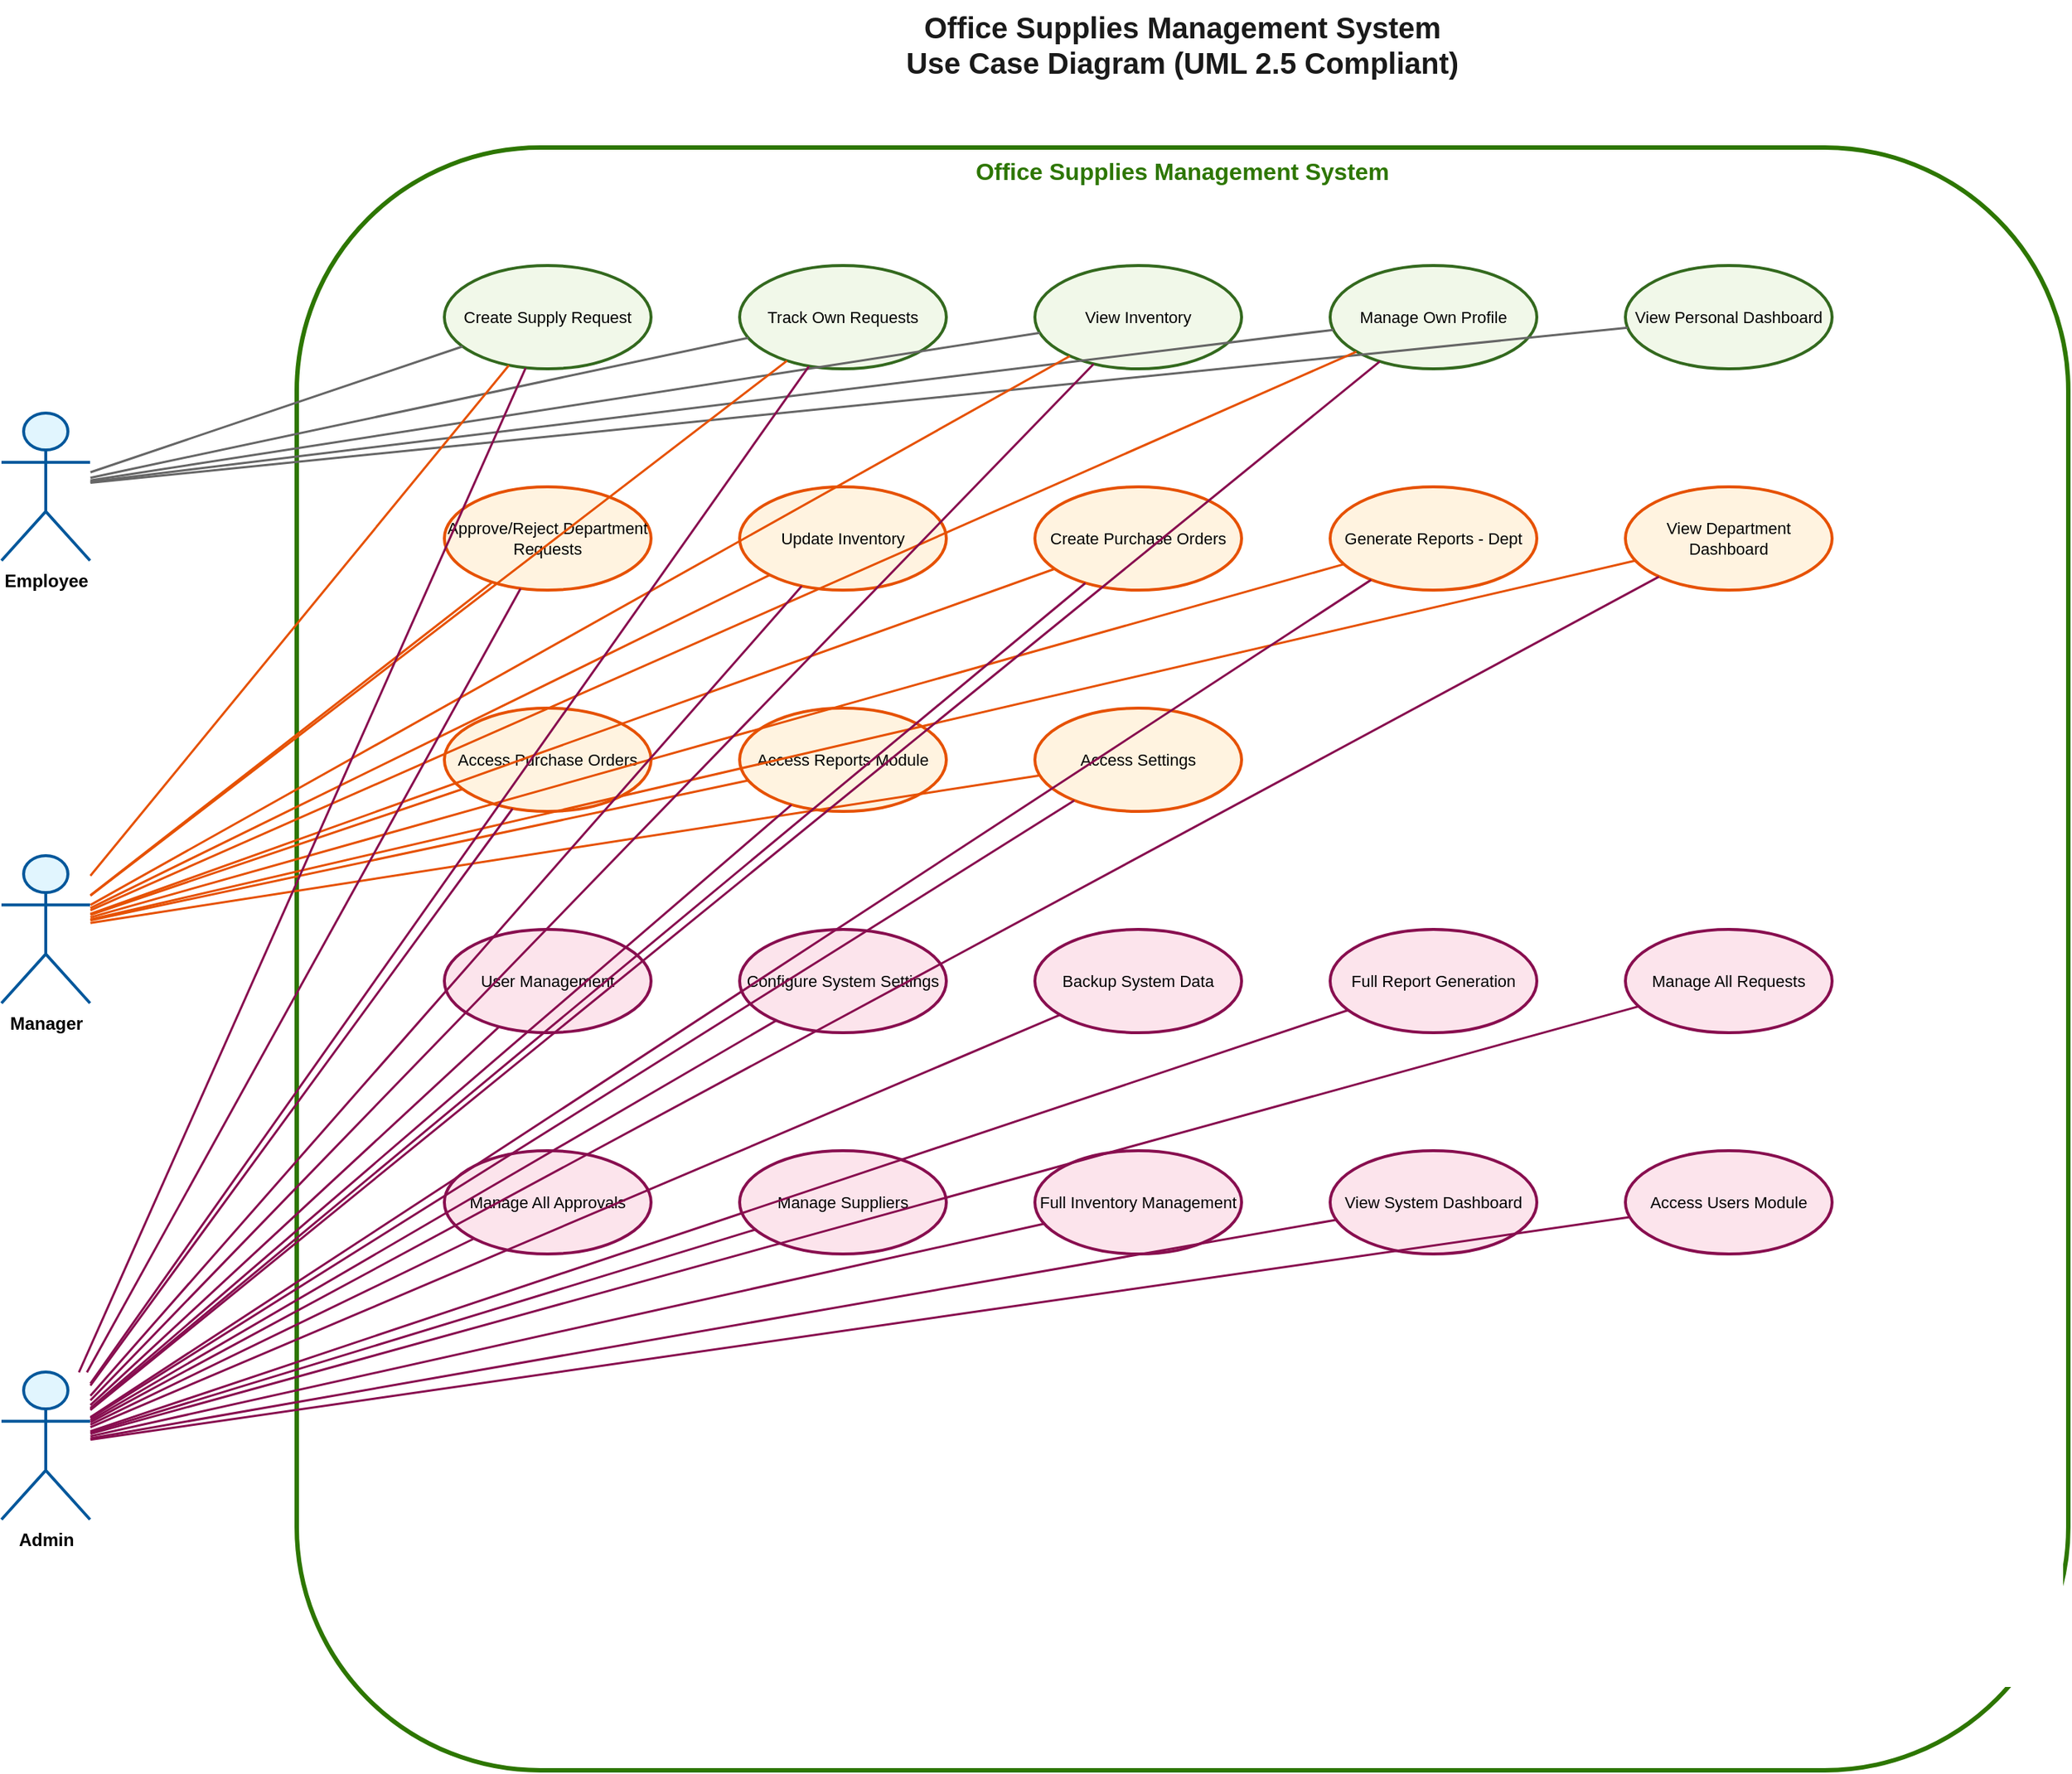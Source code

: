 <mxfile>
    <diagram id="use-case-system-uml25" name="Professional Use Case Diagram - UML 2.5 Compliant">
        <mxGraphModel dx="2464" dy="1062" grid="1" gridSize="10" guides="1" tooltips="1" connect="1" arrows="1" fold="1" page="1" pageScale="1" pageWidth="2000" pageHeight="1400" math="1" shadow="0">
            <root>
                <mxCell id="0"/>
                <mxCell id="1" parent="0"/>
                <mxCell id="title" value="Office Supplies Management System&#10;Use Case Diagram (UML 2.5 Compliant)" style="text;html=1;strokeColor=none;fillColor=none;align=center;verticalAlign=middle;whiteSpace=wrap;rounded=0;fontSize=20;fontStyle=1;fontColor=#1a1a1a;" parent="1" vertex="1">
                    <mxGeometry x="700" y="20" width="600" height="60" as="geometry"/>
                </mxCell>
                <mxCell id="system-boundary" value="Office Supplies Management System" style="rounded=1;whiteSpace=wrap;html=1;fillColor=none;strokeColor=#2D7600;strokeWidth=3;fontSize=16;fontStyle=1;fontColor=#2D7600;verticalAlign=top;align=center;" parent="1" vertex="1">
                    <mxGeometry x="400" y="120" width="1200" height="1100" as="geometry"/>
                </mxCell>
                <mxCell id="employee-actor" value="Employee" style="shape=umlActor;verticalLabelPosition=bottom;verticalAlign=top;html=1;fillColor=#e1f5fe;strokeColor=#01579b;strokeWidth=2;fontSize=12;fontStyle=1;" parent="1" vertex="1">
                    <mxGeometry x="200" y="300" width="60" height="100" as="geometry"/>
                </mxCell>
                <mxCell id="manager-actor" value="Manager" style="shape=umlActor;verticalLabelPosition=bottom;verticalAlign=top;html=1;fillColor=#e1f5fe;strokeColor=#01579b;strokeWidth=2;fontSize=12;fontStyle=1;" parent="1" vertex="1">
                    <mxGeometry x="200" y="600" width="60" height="100" as="geometry"/>
                </mxCell>
                <mxCell id="admin-actor" value="Admin" style="shape=umlActor;verticalLabelPosition=bottom;verticalAlign=top;html=1;fillColor=#e1f5fe;strokeColor=#01579b;strokeWidth=2;fontSize=12;fontStyle=1;" parent="1" vertex="1">
                    <mxGeometry x="200" y="950" width="60" height="100" as="geometry"/>
                </mxCell>
                <mxCell id="create-supply-request" value="Create Supply Request" style="ellipse;whiteSpace=wrap;html=1;fillColor=#f1f8e9;strokeColor=#33691e;strokeWidth=2;fontSize=11;" parent="1" vertex="1">
                    <mxGeometry x="500" y="200" width="140" height="70" as="geometry"/>
                </mxCell>
                <mxCell id="track-own-requests" value="Track Own Requests" style="ellipse;whiteSpace=wrap;html=1;fillColor=#f1f8e9;strokeColor=#33691e;strokeWidth=2;fontSize=11;" parent="1" vertex="1">
                    <mxGeometry x="700" y="200" width="140" height="70" as="geometry"/>
                </mxCell>
                <mxCell id="view-inventory" value="View Inventory" style="ellipse;whiteSpace=wrap;html=1;fillColor=#f1f8e9;strokeColor=#33691e;strokeWidth=2;fontSize=11;" parent="1" vertex="1">
                    <mxGeometry x="900" y="200" width="140" height="70" as="geometry"/>
                </mxCell>
                <mxCell id="manage-own-profile" value="Manage Own Profile" style="ellipse;whiteSpace=wrap;html=1;fillColor=#f1f8e9;strokeColor=#33691e;strokeWidth=2;fontSize=11;" parent="1" vertex="1">
                    <mxGeometry x="1100" y="200" width="140" height="70" as="geometry"/>
                </mxCell>
                <mxCell id="view-personal-dashboard" value="View Personal Dashboard" style="ellipse;whiteSpace=wrap;html=1;fillColor=#f1f8e9;strokeColor=#33691e;strokeWidth=2;fontSize=11;" parent="1" vertex="1">
                    <mxGeometry x="1300" y="200" width="140" height="70" as="geometry"/>
                </mxCell>
                <mxCell id="approve-reject-requests" value="Approve/Reject Department Requests" style="ellipse;whiteSpace=wrap;html=1;fillColor=#fff3e0;strokeColor=#e65100;strokeWidth=2;fontSize=11;" parent="1" vertex="1">
                    <mxGeometry x="500" y="350" width="140" height="70" as="geometry"/>
                </mxCell>
                <mxCell id="update-inventory" value="Update Inventory" style="ellipse;whiteSpace=wrap;html=1;fillColor=#fff3e0;strokeColor=#e65100;strokeWidth=2;fontSize=11;" parent="1" vertex="1">
                    <mxGeometry x="700" y="350" width="140" height="70" as="geometry"/>
                </mxCell>
                <mxCell id="create-purchase-orders" value="Create Purchase Orders" style="ellipse;whiteSpace=wrap;html=1;fillColor=#fff3e0;strokeColor=#e65100;strokeWidth=2;fontSize=11;" parent="1" vertex="1">
                    <mxGeometry x="900" y="350" width="140" height="70" as="geometry"/>
                </mxCell>
                <mxCell id="generate-dept-reports" value="Generate Reports - Dept" style="ellipse;whiteSpace=wrap;html=1;fillColor=#fff3e0;strokeColor=#e65100;strokeWidth=2;fontSize=11;" parent="1" vertex="1">
                    <mxGeometry x="1100" y="350" width="140" height="70" as="geometry"/>
                </mxCell>
                <mxCell id="view-dept-dashboard" value="View Department Dashboard" style="ellipse;whiteSpace=wrap;html=1;fillColor=#fff3e0;strokeColor=#e65100;strokeWidth=2;fontSize=11;" parent="1" vertex="1">
                    <mxGeometry x="1300" y="350" width="140" height="70" as="geometry"/>
                </mxCell>
                <mxCell id="access-purchase-orders" value="Access Purchase Orders" style="ellipse;whiteSpace=wrap;html=1;fillColor=#fff3e0;strokeColor=#e65100;strokeWidth=2;fontSize=11;" parent="1" vertex="1">
                    <mxGeometry x="500" y="500" width="140" height="70" as="geometry"/>
                </mxCell>
                <mxCell id="access-reports-module" value="Access Reports Module" style="ellipse;whiteSpace=wrap;html=1;fillColor=#fff3e0;strokeColor=#e65100;strokeWidth=2;fontSize=11;" parent="1" vertex="1">
                    <mxGeometry x="700" y="500" width="140" height="70" as="geometry"/>
                </mxCell>
                <mxCell id="access-settings" value="Access Settings" style="ellipse;whiteSpace=wrap;html=1;fillColor=#fff3e0;strokeColor=#e65100;strokeWidth=2;fontSize=11;" parent="1" vertex="1">
                    <mxGeometry x="900" y="500" width="140" height="70" as="geometry"/>
                </mxCell>
                <mxCell id="user-management" value="User Management" style="ellipse;whiteSpace=wrap;html=1;fillColor=#fce4ec;strokeColor=#880e4f;strokeWidth=2;fontSize=11;" parent="1" vertex="1">
                    <mxGeometry x="500" y="650" width="140" height="70" as="geometry"/>
                </mxCell>
                <mxCell id="configure-system-settings" value="Configure System Settings" style="ellipse;whiteSpace=wrap;html=1;fillColor=#fce4ec;strokeColor=#880e4f;strokeWidth=2;fontSize=11;" parent="1" vertex="1">
                    <mxGeometry x="700" y="650" width="140" height="70" as="geometry"/>
                </mxCell>
                <mxCell id="backup-system-data" value="Backup System Data" style="ellipse;whiteSpace=wrap;html=1;fillColor=#fce4ec;strokeColor=#880e4f;strokeWidth=2;fontSize=11;" parent="1" vertex="1">
                    <mxGeometry x="900" y="650" width="140" height="70" as="geometry"/>
                </mxCell>
                <mxCell id="full-report-generation" value="Full Report Generation" style="ellipse;whiteSpace=wrap;html=1;fillColor=#fce4ec;strokeColor=#880e4f;strokeWidth=2;fontSize=11;" parent="1" vertex="1">
                    <mxGeometry x="1100" y="650" width="140" height="70" as="geometry"/>
                </mxCell>
                <mxCell id="manage-all-requests" value="Manage All Requests" style="ellipse;whiteSpace=wrap;html=1;fillColor=#fce4ec;strokeColor=#880e4f;strokeWidth=2;fontSize=11;" parent="1" vertex="1">
                    <mxGeometry x="1300" y="650" width="140" height="70" as="geometry"/>
                </mxCell>
                <mxCell id="manage-all-approvals" value="Manage All Approvals" style="ellipse;whiteSpace=wrap;html=1;fillColor=#fce4ec;strokeColor=#880e4f;strokeWidth=2;fontSize=11;" parent="1" vertex="1">
                    <mxGeometry x="500" y="800" width="140" height="70" as="geometry"/>
                </mxCell>
                <mxCell id="manage-suppliers" value="Manage Suppliers" style="ellipse;whiteSpace=wrap;html=1;fillColor=#fce4ec;strokeColor=#880e4f;strokeWidth=2;fontSize=11;" parent="1" vertex="1">
                    <mxGeometry x="700" y="800" width="140" height="70" as="geometry"/>
                </mxCell>
                <mxCell id="full-inventory-management" value="Full Inventory Management" style="ellipse;whiteSpace=wrap;html=1;fillColor=#fce4ec;strokeColor=#880e4f;strokeWidth=2;fontSize=11;" parent="1" vertex="1">
                    <mxGeometry x="900" y="800" width="140" height="70" as="geometry"/>
                </mxCell>
                <mxCell id="view-system-dashboard" value="View System Dashboard" style="ellipse;whiteSpace=wrap;html=1;fillColor=#fce4ec;strokeColor=#880e4f;strokeWidth=2;fontSize=11;" parent="1" vertex="1">
                    <mxGeometry x="1100" y="800" width="140" height="70" as="geometry"/>
                </mxCell>
                <mxCell id="access-users-module" value="Access Users Module" style="ellipse;whiteSpace=wrap;html=1;fillColor=#fce4ec;strokeColor=#880e4f;strokeWidth=2;fontSize=11;" parent="1" vertex="1">
                    <mxGeometry x="1300" y="800" width="140" height="70" as="geometry"/>
                </mxCell>
                <mxCell id="emp-create-request" value="" style="endArrow=none;html=1;strokeColor=#666666;strokeWidth=1.5;" parent="1" source="employee-actor" target="create-supply-request" edge="1">
                    <mxGeometry width="50" height="50" relative="1" as="geometry">
                        <mxPoint x="300" y="400" as="sourcePoint"/>
                        <mxPoint x="350" y="350" as="targetPoint"/>
                    </mxGeometry>
                </mxCell>
                <mxCell id="emp-track-requests" value="" style="endArrow=none;html=1;strokeColor=#666666;strokeWidth=1.5;" parent="1" source="employee-actor" target="track-own-requests" edge="1">
                    <mxGeometry width="50" height="50" relative="1" as="geometry">
                        <mxPoint x="300" y="400" as="sourcePoint"/>
                        <mxPoint x="350" y="350" as="targetPoint"/>
                    </mxGeometry>
                </mxCell>
                <mxCell id="emp-view-inventory" value="" style="endArrow=none;html=1;strokeColor=#666666;strokeWidth=1.5;" parent="1" source="employee-actor" target="view-inventory" edge="1">
                    <mxGeometry width="50" height="50" relative="1" as="geometry">
                        <mxPoint x="300" y="400" as="sourcePoint"/>
                        <mxPoint x="350" y="350" as="targetPoint"/>
                    </mxGeometry>
                </mxCell>
                <mxCell id="emp-manage-profile" value="" style="endArrow=none;html=1;strokeColor=#666666;strokeWidth=1.5;" parent="1" source="employee-actor" target="manage-own-profile" edge="1">
                    <mxGeometry width="50" height="50" relative="1" as="geometry">
                        <mxPoint x="300" y="400" as="sourcePoint"/>
                        <mxPoint x="350" y="350" as="targetPoint"/>
                    </mxGeometry>
                </mxCell>
                <mxCell id="emp-view-dashboard" value="" style="endArrow=none;html=1;strokeColor=#666666;strokeWidth=1.5;" parent="1" source="employee-actor" target="view-personal-dashboard" edge="1">
                    <mxGeometry width="50" height="50" relative="1" as="geometry">
                        <mxPoint x="300" y="400" as="sourcePoint"/>
                        <mxPoint x="350" y="350" as="targetPoint"/>
                    </mxGeometry>
                </mxCell>
                <mxCell id="mgr-create-request" value="" style="endArrow=none;html=1;strokeColor=#e65100;strokeWidth=1.5;" parent="1" source="manager-actor" target="create-supply-request" edge="1">
                    <mxGeometry width="50" height="50" relative="1" as="geometry">
                        <mxPoint x="300" y="600" as="sourcePoint"/>
                        <mxPoint x="350" y="550" as="targetPoint"/>
                    </mxGeometry>
                </mxCell>
                <mxCell id="mgr-track-requests" value="" style="endArrow=none;html=1;strokeColor=#e65100;strokeWidth=1.5;" parent="1" source="manager-actor" target="track-own-requests" edge="1">
                    <mxGeometry width="50" height="50" relative="1" as="geometry">
                        <mxPoint x="300" y="600" as="sourcePoint"/>
                        <mxPoint x="350" y="550" as="targetPoint"/>
                    </mxGeometry>
                </mxCell>
                <mxCell id="mgr-view-inventory" value="" style="endArrow=none;html=1;strokeColor=#e65100;strokeWidth=1.5;" parent="1" source="manager-actor" target="view-inventory" edge="1">
                    <mxGeometry width="50" height="50" relative="1" as="geometry">
                        <mxPoint x="300" y="600" as="sourcePoint"/>
                        <mxPoint x="350" y="550" as="targetPoint"/>
                    </mxGeometry>
                </mxCell>
                <mxCell id="mgr-manage-profile" value="" style="endArrow=none;html=1;strokeColor=#e65100;strokeWidth=1.5;" parent="1" source="manager-actor" target="manage-own-profile" edge="1">
                    <mxGeometry width="50" height="50" relative="1" as="geometry">
                        <mxPoint x="300" y="600" as="sourcePoint"/>
                        <mxPoint x="350" y="550" as="targetPoint"/>
                    </mxGeometry>
                </mxCell>
                <mxCell id="mgr-approve-reject" value="" style="endArrow=none;html=1;strokeColor=#e65100;strokeWidth=1.5;" parent="1" source="manager-actor" target="approve-reject-requests" edge="1">
                    <mxGeometry width="50" height="50" relative="1" as="geometry">
                        <mxPoint x="300" y="600" as="sourcePoint"/>
                        <mxPoint x="350" y="550" as="targetPoint"/>
                    </mxGeometry>
                </mxCell>
                <mxCell id="mgr-update-inventory" value="" style="endArrow=none;html=1;strokeColor=#e65100;strokeWidth=1.5;" parent="1" source="manager-actor" target="update-inventory" edge="1">
                    <mxGeometry width="50" height="50" relative="1" as="geometry">
                        <mxPoint x="300" y="600" as="sourcePoint"/>
                        <mxPoint x="350" y="550" as="targetPoint"/>
                    </mxGeometry>
                </mxCell>
                <mxCell id="mgr-create-purchase-orders" value="" style="endArrow=none;html=1;strokeColor=#e65100;strokeWidth=1.5;" parent="1" source="manager-actor" target="create-purchase-orders" edge="1">
                    <mxGeometry width="50" height="50" relative="1" as="geometry">
                        <mxPoint x="300" y="600" as="sourcePoint"/>
                        <mxPoint x="350" y="550" as="targetPoint"/>
                    </mxGeometry>
                </mxCell>
                <mxCell id="mgr-generate-reports" value="" style="endArrow=none;html=1;strokeColor=#e65100;strokeWidth=1.5;" parent="1" source="manager-actor" target="generate-dept-reports" edge="1">
                    <mxGeometry width="50" height="50" relative="1" as="geometry">
                        <mxPoint x="300" y="600" as="sourcePoint"/>
                        <mxPoint x="350" y="550" as="targetPoint"/>
                    </mxGeometry>
                </mxCell>
                <mxCell id="mgr-view-dept-dashboard" value="" style="endArrow=none;html=1;strokeColor=#e65100;strokeWidth=1.5;" parent="1" source="manager-actor" target="view-dept-dashboard" edge="1">
                    <mxGeometry width="50" height="50" relative="1" as="geometry">
                        <mxPoint x="300" y="600" as="sourcePoint"/>
                        <mxPoint x="350" y="550" as="targetPoint"/>
                    </mxGeometry>
                </mxCell>
                <mxCell id="mgr-access-purchase-orders" value="" style="endArrow=none;html=1;strokeColor=#e65100;strokeWidth=1.5;" parent="1" source="manager-actor" target="access-purchase-orders" edge="1">
                    <mxGeometry width="50" height="50" relative="1" as="geometry">
                        <mxPoint x="300" y="600" as="sourcePoint"/>
                        <mxPoint x="350" y="550" as="targetPoint"/>
                    </mxGeometry>
                </mxCell>
                <mxCell id="mgr-access-reports" value="" style="endArrow=none;html=1;strokeColor=#e65100;strokeWidth=1.5;" parent="1" source="manager-actor" target="access-reports-module" edge="1">
                    <mxGeometry width="50" height="50" relative="1" as="geometry">
                        <mxPoint x="300" y="600" as="sourcePoint"/>
                        <mxPoint x="350" y="550" as="targetPoint"/>
                    </mxGeometry>
                </mxCell>
                <mxCell id="mgr-access-settings" value="" style="endArrow=none;html=1;strokeColor=#e65100;strokeWidth=1.5;" parent="1" source="manager-actor" target="access-settings" edge="1">
                    <mxGeometry width="50" height="50" relative="1" as="geometry">
                        <mxPoint x="300" y="600" as="sourcePoint"/>
                        <mxPoint x="350" y="550" as="targetPoint"/>
                    </mxGeometry>
                </mxCell>
                <mxCell id="admin-create-request" value="" style="endArrow=none;html=1;strokeColor=#880e4f;strokeWidth=1.5;" parent="1" source="admin-actor" target="create-supply-request" edge="1">
                    <mxGeometry width="50" height="50" relative="1" as="geometry">
                        <mxPoint x="300" y="1000" as="sourcePoint"/>
                        <mxPoint x="350" y="950" as="targetPoint"/>
                    </mxGeometry>
                </mxCell>
                <mxCell id="admin-track-requests" value="" style="endArrow=none;html=1;strokeColor=#880e4f;strokeWidth=1.5;" parent="1" source="admin-actor" target="track-own-requests" edge="1">
                    <mxGeometry width="50" height="50" relative="1" as="geometry">
                        <mxPoint x="300" y="1000" as="sourcePoint"/>
                        <mxPoint x="350" y="950" as="targetPoint"/>
                    </mxGeometry>
                </mxCell>
                <mxCell id="admin-view-inventory" value="" style="endArrow=none;html=1;strokeColor=#880e4f;strokeWidth=1.5;" parent="1" source="admin-actor" target="view-inventory" edge="1">
                    <mxGeometry width="50" height="50" relative="1" as="geometry">
                        <mxPoint x="300" y="1000" as="sourcePoint"/>
                        <mxPoint x="350" y="950" as="targetPoint"/>
                    </mxGeometry>
                </mxCell>
                <mxCell id="admin-manage-profile" value="" style="endArrow=none;html=1;strokeColor=#880e4f;strokeWidth=1.5;" parent="1" source="admin-actor" target="manage-own-profile" edge="1">
                    <mxGeometry width="50" height="50" relative="1" as="geometry">
                        <mxPoint x="300" y="1000" as="sourcePoint"/>
                        <mxPoint x="350" y="950" as="targetPoint"/>
                    </mxGeometry>
                </mxCell>
                <mxCell id="admin-approve-reject" value="" style="endArrow=none;html=1;strokeColor=#880e4f;strokeWidth=1.5;" parent="1" source="admin-actor" target="approve-reject-requests" edge="1">
                    <mxGeometry width="50" height="50" relative="1" as="geometry">
                        <mxPoint x="300" y="1000" as="sourcePoint"/>
                        <mxPoint x="350" y="950" as="targetPoint"/>
                    </mxGeometry>
                </mxCell>
                <mxCell id="admin-update-inventory" value="" style="endArrow=none;html=1;strokeColor=#880e4f;strokeWidth=1.5;" parent="1" source="admin-actor" target="update-inventory" edge="1">
                    <mxGeometry width="50" height="50" relative="1" as="geometry">
                        <mxPoint x="300" y="1000" as="sourcePoint"/>
                        <mxPoint x="350" y="950" as="targetPoint"/>
                    </mxGeometry>
                </mxCell>
                <mxCell id="admin-create-purchase-orders" value="" style="endArrow=none;html=1;strokeColor=#880e4f;strokeWidth=1.5;" parent="1" source="admin-actor" target="create-purchase-orders" edge="1">
                    <mxGeometry width="50" height="50" relative="1" as="geometry">
                        <mxPoint x="300" y="1000" as="sourcePoint"/>
                        <mxPoint x="350" y="950" as="targetPoint"/>
                    </mxGeometry>
                </mxCell>
                <mxCell id="admin-generate-reports" value="" style="endArrow=none;html=1;strokeColor=#880e4f;strokeWidth=1.5;" parent="1" source="admin-actor" target="generate-dept-reports" edge="1">
                    <mxGeometry width="50" height="50" relative="1" as="geometry">
                        <mxPoint x="300" y="1000" as="sourcePoint"/>
                        <mxPoint x="350" y="950" as="targetPoint"/>
                    </mxGeometry>
                </mxCell>
                <mxCell id="admin-view-dept-dashboard" value="" style="endArrow=none;html=1;strokeColor=#880e4f;strokeWidth=1.5;" parent="1" source="admin-actor" target="view-dept-dashboard" edge="1">
                    <mxGeometry width="50" height="50" relative="1" as="geometry">
                        <mxPoint x="300" y="1000" as="sourcePoint"/>
                        <mxPoint x="350" y="950" as="targetPoint"/>
                    </mxGeometry>
                </mxCell>
                <mxCell id="admin-access-purchase-orders" value="" style="endArrow=none;html=1;strokeColor=#880e4f;strokeWidth=1.5;" parent="1" source="admin-actor" target="access-purchase-orders" edge="1">
                    <mxGeometry width="50" height="50" relative="1" as="geometry">
                        <mxPoint x="300" y="1000" as="sourcePoint"/>
                        <mxPoint x="350" y="950" as="targetPoint"/>
                    </mxGeometry>
                </mxCell>
                <mxCell id="admin-access-reports" value="" style="endArrow=none;html=1;strokeColor=#880e4f;strokeWidth=1.5;" parent="1" source="admin-actor" target="access-reports-module" edge="1">
                    <mxGeometry width="50" height="50" relative="1" as="geometry">
                        <mxPoint x="300" y="1000" as="sourcePoint"/>
                        <mxPoint x="350" y="950" as="targetPoint"/>
                    </mxGeometry>
                </mxCell>
                <mxCell id="admin-access-settings" value="" style="endArrow=none;html=1;strokeColor=#880e4f;strokeWidth=1.5;" parent="1" source="admin-actor" target="access-settings" edge="1">
                    <mxGeometry width="50" height="50" relative="1" as="geometry">
                        <mxPoint x="300" y="1000" as="sourcePoint"/>
                        <mxPoint x="350" y="950" as="targetPoint"/>
                    </mxGeometry>
                </mxCell>
                <mxCell id="admin-user-management" value="" style="endArrow=none;html=1;strokeColor=#880e4f;strokeWidth=1.5;" parent="1" source="admin-actor" target="user-management" edge="1">
                    <mxGeometry width="50" height="50" relative="1" as="geometry">
                        <mxPoint x="300" y="1000" as="sourcePoint"/>
                        <mxPoint x="350" y="950" as="targetPoint"/>
                    </mxGeometry>
                </mxCell>
                <mxCell id="admin-configure-system" value="" style="endArrow=none;html=1;strokeColor=#880e4f;strokeWidth=1.5;" parent="1" source="admin-actor" target="configure-system-settings" edge="1">
                    <mxGeometry width="50" height="50" relative="1" as="geometry">
                        <mxPoint x="300" y="1000" as="sourcePoint"/>
                        <mxPoint x="350" y="950" as="targetPoint"/>
                    </mxGeometry>
                </mxCell>
                <mxCell id="admin-backup-data" value="" style="endArrow=none;html=1;strokeColor=#880e4f;strokeWidth=1.5;" parent="1" source="admin-actor" target="backup-system-data" edge="1">
                    <mxGeometry width="50" height="50" relative="1" as="geometry">
                        <mxPoint x="300" y="1000" as="sourcePoint"/>
                        <mxPoint x="350" y="950" as="targetPoint"/>
                    </mxGeometry>
                </mxCell>
                <mxCell id="admin-full-reports" value="" style="endArrow=none;html=1;strokeColor=#880e4f;strokeWidth=1.5;" parent="1" source="admin-actor" target="full-report-generation" edge="1">
                    <mxGeometry width="50" height="50" relative="1" as="geometry">
                        <mxPoint x="300" y="1000" as="sourcePoint"/>
                        <mxPoint x="350" y="950" as="targetPoint"/>
                    </mxGeometry>
                </mxCell>
                <mxCell id="admin-manage-all-requests" value="" style="endArrow=none;html=1;strokeColor=#880e4f;strokeWidth=1.5;" parent="1" source="admin-actor" target="manage-all-requests" edge="1">
                    <mxGeometry width="50" height="50" relative="1" as="geometry">
                        <mxPoint x="300" y="1000" as="sourcePoint"/>
                        <mxPoint x="350" y="950" as="targetPoint"/>
                    </mxGeometry>
                </mxCell>
                <mxCell id="admin-manage-all-approvals" value="" style="endArrow=none;html=1;strokeColor=#880e4f;strokeWidth=1.5;" parent="1" source="admin-actor" target="manage-all-approvals" edge="1">
                    <mxGeometry width="50" height="50" relative="1" as="geometry">
                        <mxPoint x="300" y="1000" as="sourcePoint"/>
                        <mxPoint x="350" y="950" as="targetPoint"/>
                    </mxGeometry>
                </mxCell>
                <mxCell id="admin-manage-suppliers" value="" style="endArrow=none;html=1;strokeColor=#880e4f;strokeWidth=1.5;" parent="1" source="admin-actor" target="manage-suppliers" edge="1">
                    <mxGeometry width="50" height="50" relative="1" as="geometry">
                        <mxPoint x="300" y="1000" as="sourcePoint"/>
                        <mxPoint x="350" y="950" as="targetPoint"/>
                    </mxGeometry>
                </mxCell>
                <mxCell id="admin-full-inventory" value="" style="endArrow=none;html=1;strokeColor=#880e4f;strokeWidth=1.5;" parent="1" source="admin-actor" target="full-inventory-management" edge="1">
                    <mxGeometry width="50" height="50" relative="1" as="geometry">
                        <mxPoint x="300" y="1000" as="sourcePoint"/>
                        <mxPoint x="350" y="950" as="targetPoint"/>
                    </mxGeometry>
                </mxCell>
                <mxCell id="admin-view-system-dashboard" value="" style="endArrow=none;html=1;strokeColor=#880e4f;strokeWidth=1.5;" parent="1" source="admin-actor" target="view-system-dashboard" edge="1">
                    <mxGeometry width="50" height="50" relative="1" as="geometry">
                        <mxPoint x="300" y="1000" as="sourcePoint"/>
                        <mxPoint x="350" y="950" as="targetPoint"/>
                    </mxGeometry>
                </mxCell>
                <mxCell id="admin-access-users-module" value="" style="endArrow=none;html=1;strokeColor=#880e4f;strokeWidth=1.5;" parent="1" source="admin-actor" target="access-users-module" edge="1">
                    <mxGeometry width="50" height="50" relative="1" as="geometry">
                        <mxPoint x="300" y="1000" as="sourcePoint"/>
                        <mxPoint x="350" y="950" as="targetPoint"/>
                    </mxGeometry>
                </mxCell>
            </root>
        </mxGraphModel>
    </diagram>
</mxfile>